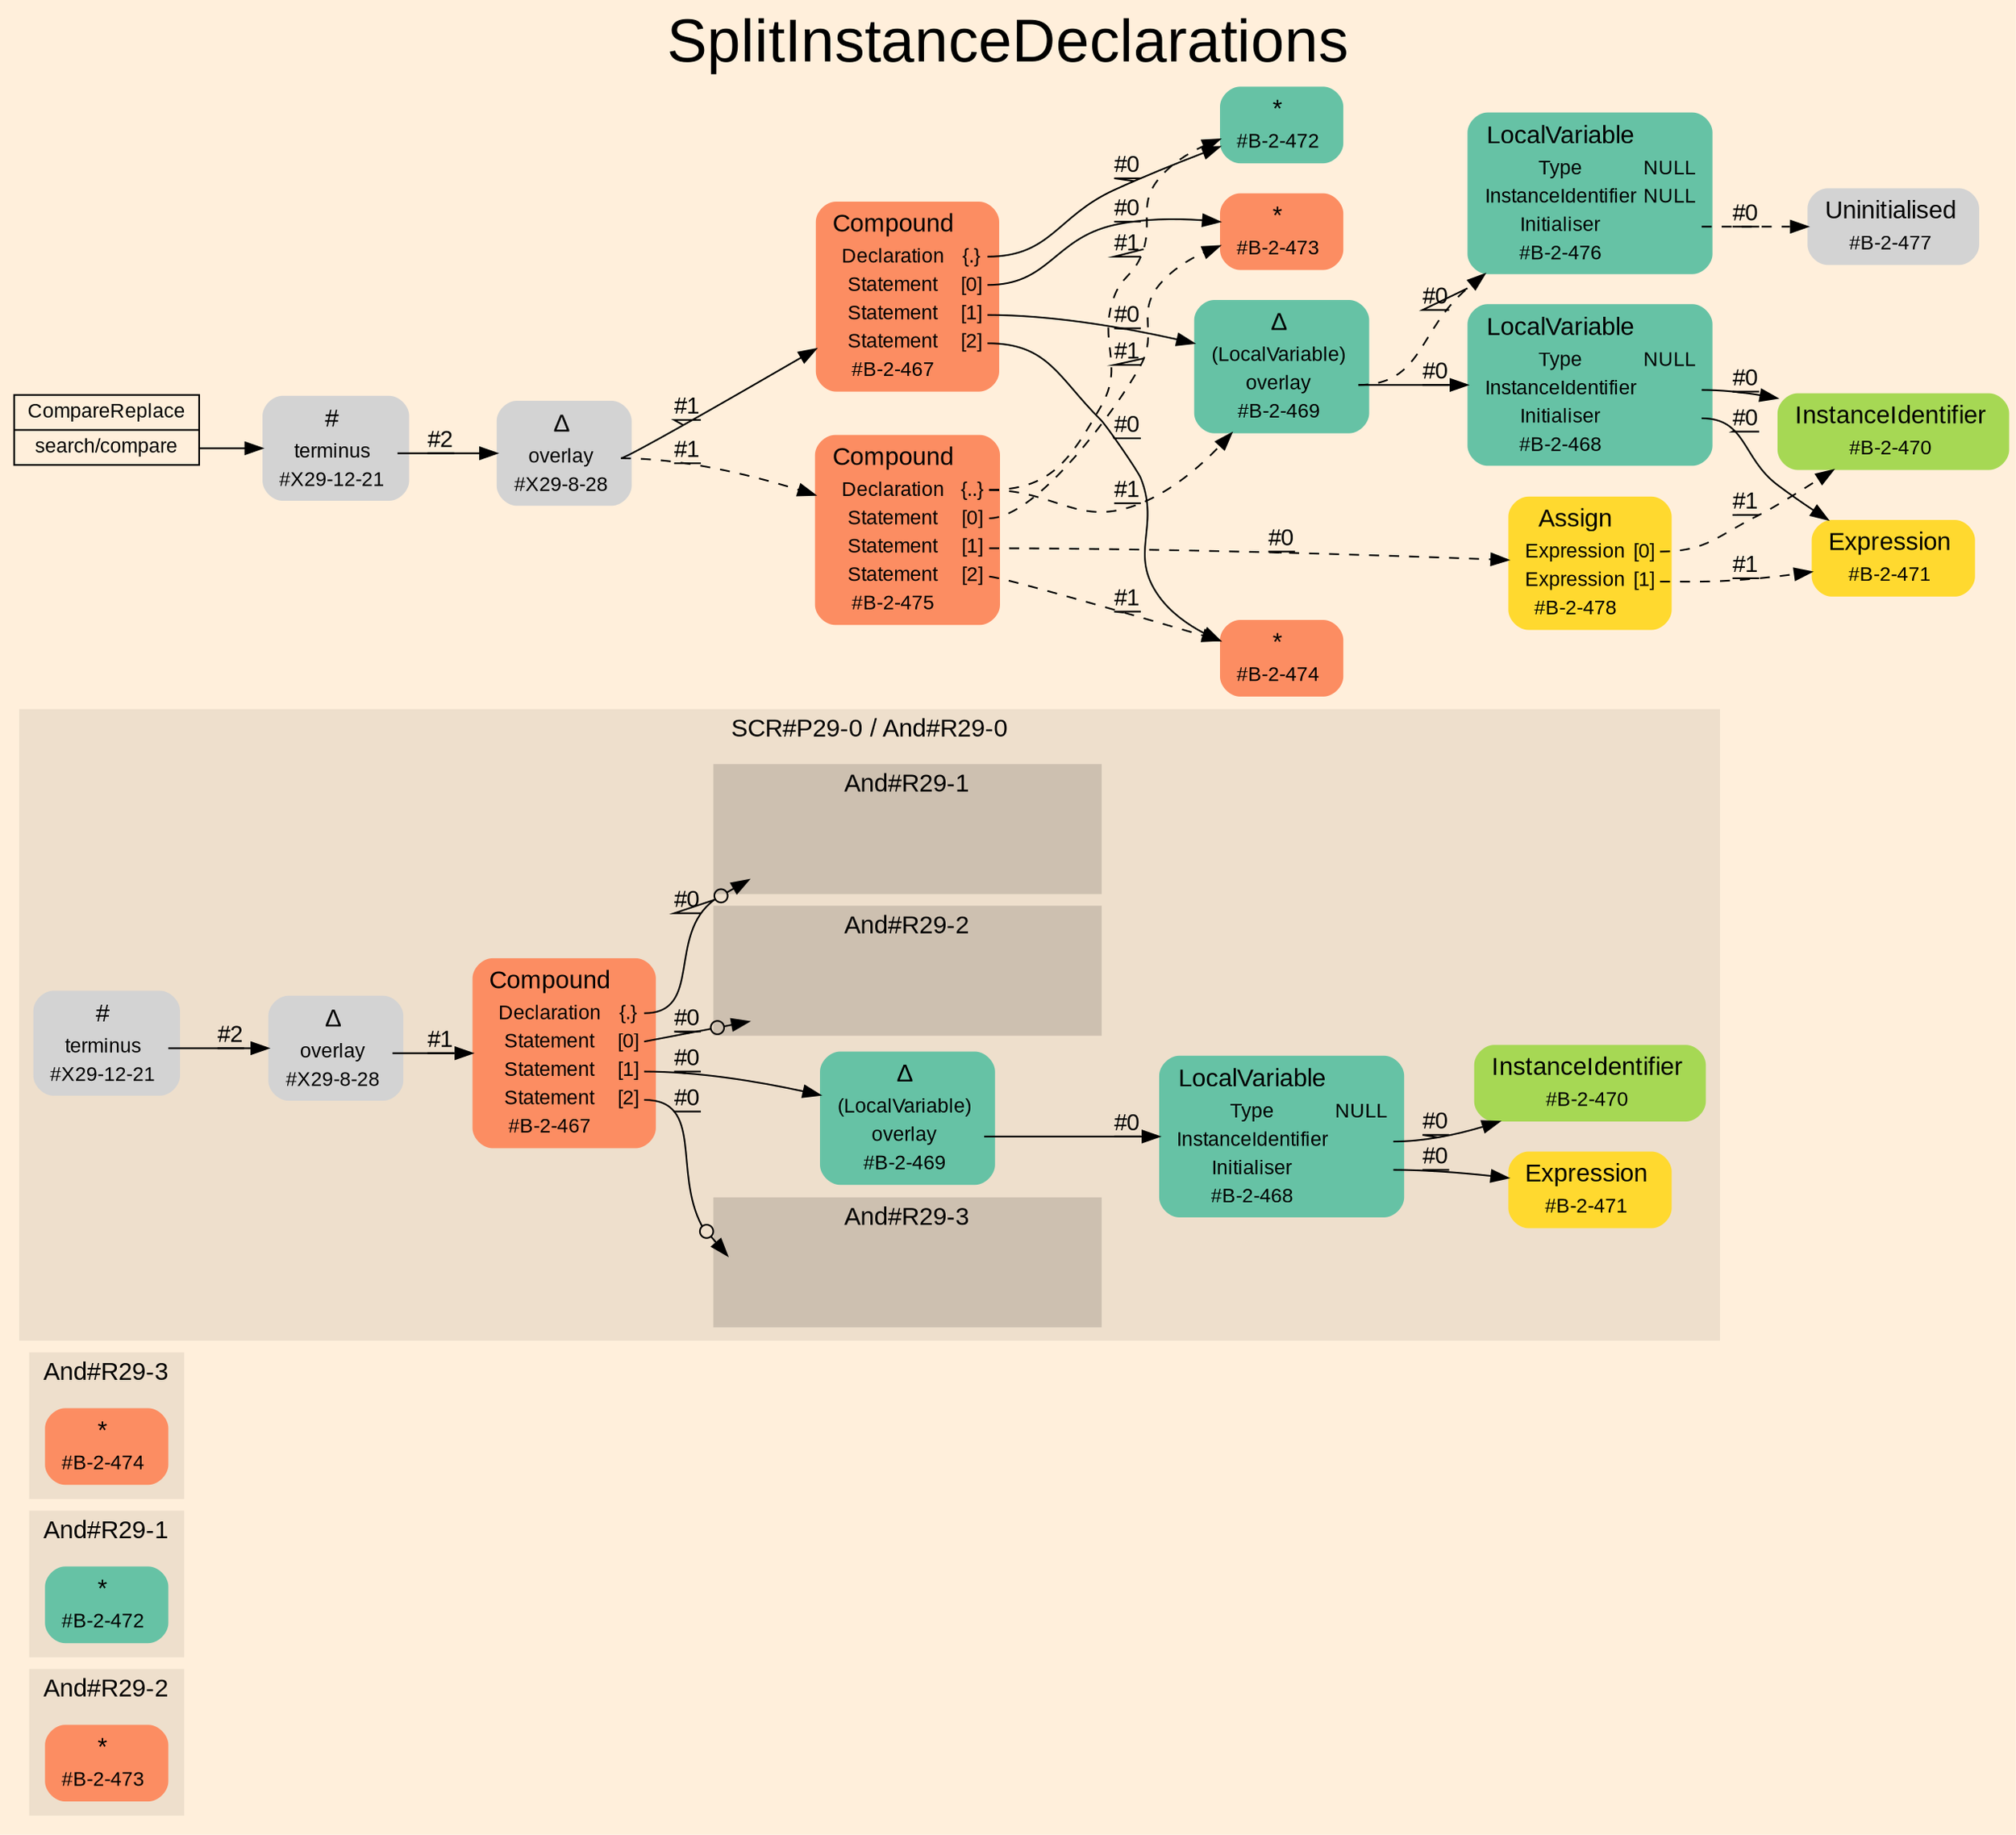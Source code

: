 digraph "SplitInstanceDeclarations" {
label = "SplitInstanceDeclarations"
labelloc = t
fontsize = "36"
graph [
    rankdir = "LR"
    ranksep = 0.3
    bgcolor = antiquewhite1
    color = black
    fontcolor = black
    fontname = "Arial"
];
node [
    fontname = "Arial"
];
edge [
    fontname = "Arial"
];

// -------------------- figure And#R29-2 --------------------
// -------- region And#R29-2 ----------
subgraph "clusterAnd#R29-2" {
    label = "And#R29-2"
    style = "filled"
    color = antiquewhite2
    fontsize = "15"
    "And#R29-2/#B-2-473" [
        // -------- block And#R29-2/#B-2-473 ----------
        shape = "plaintext"
        fillcolor = "/set28/2"
        label = <<TABLE BORDER="0" CELLBORDER="0" CELLSPACING="0">
         <TR><TD><FONT POINT-SIZE="15.0">*</FONT></TD><TD></TD></TR>
         <TR><TD>#B-2-473</TD><TD PORT="port0"></TD></TR>
        </TABLE>>
        style = "rounded,filled"
        fontsize = "12"
    ];
    
}


// -------------------- figure And#R29-1 --------------------
// -------- region And#R29-1 ----------
subgraph "clusterAnd#R29-1" {
    label = "And#R29-1"
    style = "filled"
    color = antiquewhite2
    fontsize = "15"
    "And#R29-1/#B-2-472" [
        // -------- block And#R29-1/#B-2-472 ----------
        shape = "plaintext"
        fillcolor = "/set28/1"
        label = <<TABLE BORDER="0" CELLBORDER="0" CELLSPACING="0">
         <TR><TD><FONT POINT-SIZE="15.0">*</FONT></TD><TD></TD></TR>
         <TR><TD>#B-2-472</TD><TD PORT="port0"></TD></TR>
        </TABLE>>
        style = "rounded,filled"
        fontsize = "12"
    ];
    
}


// -------------------- figure And#R29-3 --------------------
// -------- region And#R29-3 ----------
subgraph "clusterAnd#R29-3" {
    label = "And#R29-3"
    style = "filled"
    color = antiquewhite2
    fontsize = "15"
    "And#R29-3/#B-2-474" [
        // -------- block And#R29-3/#B-2-474 ----------
        shape = "plaintext"
        fillcolor = "/set28/2"
        label = <<TABLE BORDER="0" CELLBORDER="0" CELLSPACING="0">
         <TR><TD><FONT POINT-SIZE="15.0">*</FONT></TD><TD></TD></TR>
         <TR><TD>#B-2-474</TD><TD PORT="port0"></TD></TR>
        </TABLE>>
        style = "rounded,filled"
        fontsize = "12"
    ];
    
}


// -------------------- figure And#R29-0 --------------------
// -------- region And#R29-0 ----------
subgraph "clusterAnd#R29-0" {
    label = "SCR#P29-0 / And#R29-0"
    style = "filled"
    color = antiquewhite2
    fontsize = "15"
    "And#R29-0/#B-2-470" [
        // -------- block And#R29-0/#B-2-470 ----------
        shape = "plaintext"
        fillcolor = "/set28/5"
        label = <<TABLE BORDER="0" CELLBORDER="0" CELLSPACING="0">
         <TR><TD><FONT POINT-SIZE="15.0">InstanceIdentifier</FONT></TD><TD></TD></TR>
         <TR><TD>#B-2-470</TD><TD PORT="port0"></TD></TR>
        </TABLE>>
        style = "rounded,filled"
        fontsize = "12"
    ];
    
    "And#R29-0/#B-2-471" [
        // -------- block And#R29-0/#B-2-471 ----------
        shape = "plaintext"
        fillcolor = "/set28/6"
        label = <<TABLE BORDER="0" CELLBORDER="0" CELLSPACING="0">
         <TR><TD><FONT POINT-SIZE="15.0">Expression</FONT></TD><TD></TD></TR>
         <TR><TD>#B-2-471</TD><TD PORT="port0"></TD></TR>
        </TABLE>>
        style = "rounded,filled"
        fontsize = "12"
    ];
    
    "And#R29-0/#B-2-467" [
        // -------- block And#R29-0/#B-2-467 ----------
        shape = "plaintext"
        fillcolor = "/set28/2"
        label = <<TABLE BORDER="0" CELLBORDER="0" CELLSPACING="0">
         <TR><TD><FONT POINT-SIZE="15.0">Compound</FONT></TD><TD></TD></TR>
         <TR><TD>Declaration</TD><TD PORT="port0">{.}</TD></TR>
         <TR><TD>Statement</TD><TD PORT="port1">[0]</TD></TR>
         <TR><TD>Statement</TD><TD PORT="port2">[1]</TD></TR>
         <TR><TD>Statement</TD><TD PORT="port3">[2]</TD></TR>
         <TR><TD>#B-2-467</TD><TD PORT="port4"></TD></TR>
        </TABLE>>
        style = "rounded,filled"
        fontsize = "12"
    ];
    
    "And#R29-0/#X29-8-28" [
        // -------- block And#R29-0/#X29-8-28 ----------
        shape = "plaintext"
        label = <<TABLE BORDER="0" CELLBORDER="0" CELLSPACING="0">
         <TR><TD><FONT POINT-SIZE="15.0">Δ</FONT></TD><TD></TD></TR>
         <TR><TD>overlay</TD><TD PORT="port0"></TD></TR>
         <TR><TD>#X29-8-28</TD><TD PORT="port1"></TD></TR>
        </TABLE>>
        style = "rounded,filled"
        fontsize = "12"
    ];
    
    "And#R29-0/#B-2-468" [
        // -------- block And#R29-0/#B-2-468 ----------
        shape = "plaintext"
        fillcolor = "/set28/1"
        label = <<TABLE BORDER="0" CELLBORDER="0" CELLSPACING="0">
         <TR><TD><FONT POINT-SIZE="15.0">LocalVariable</FONT></TD><TD></TD></TR>
         <TR><TD>Type</TD><TD PORT="port0">NULL</TD></TR>
         <TR><TD>InstanceIdentifier</TD><TD PORT="port1"></TD></TR>
         <TR><TD>Initialiser</TD><TD PORT="port2"></TD></TR>
         <TR><TD>#B-2-468</TD><TD PORT="port3"></TD></TR>
        </TABLE>>
        style = "rounded,filled"
        fontsize = "12"
    ];
    
    "And#R29-0/#X29-12-21" [
        // -------- block And#R29-0/#X29-12-21 ----------
        shape = "plaintext"
        label = <<TABLE BORDER="0" CELLBORDER="0" CELLSPACING="0">
         <TR><TD><FONT POINT-SIZE="15.0">#</FONT></TD><TD></TD></TR>
         <TR><TD>terminus</TD><TD PORT="port0"></TD></TR>
         <TR><TD>#X29-12-21</TD><TD PORT="port1"></TD></TR>
        </TABLE>>
        style = "rounded,filled"
        fontsize = "12"
    ];
    
    "And#R29-0/#B-2-469" [
        // -------- block And#R29-0/#B-2-469 ----------
        shape = "plaintext"
        fillcolor = "/set28/1"
        label = <<TABLE BORDER="0" CELLBORDER="0" CELLSPACING="0">
         <TR><TD><FONT POINT-SIZE="15.0">Δ</FONT></TD><TD></TD></TR>
         <TR><TD>(LocalVariable)</TD><TD PORT="port0"></TD></TR>
         <TR><TD>overlay</TD><TD PORT="port1"></TD></TR>
         <TR><TD>#B-2-469</TD><TD PORT="port2"></TD></TR>
        </TABLE>>
        style = "rounded,filled"
        fontsize = "12"
    ];
    
    // -------- region And#R29-0/And#R29-1 ----------
    subgraph "clusterAnd#R29-0/And#R29-1" {
        label = "And#R29-1"
        style = "filled"
        color = antiquewhite3
        fontsize = "15"
        "And#R29-0/And#R29-1/#B-2-472" [
            // -------- block And#R29-0/And#R29-1/#B-2-472 ----------
            shape = none
            fillcolor = "/set28/1"
            style = "invisible"
        ];
        
    }
    
    // -------- region And#R29-0/And#R29-2 ----------
    subgraph "clusterAnd#R29-0/And#R29-2" {
        label = "And#R29-2"
        style = "filled"
        color = antiquewhite3
        fontsize = "15"
        "And#R29-0/And#R29-2/#B-2-473" [
            // -------- block And#R29-0/And#R29-2/#B-2-473 ----------
            shape = none
            fillcolor = "/set28/2"
            style = "invisible"
        ];
        
    }
    
    // -------- region And#R29-0/And#R29-3 ----------
    subgraph "clusterAnd#R29-0/And#R29-3" {
        label = "And#R29-3"
        style = "filled"
        color = antiquewhite3
        fontsize = "15"
        "And#R29-0/And#R29-3/#B-2-474" [
            // -------- block And#R29-0/And#R29-3/#B-2-474 ----------
            shape = none
            fillcolor = "/set28/2"
            style = "invisible"
        ];
        
    }
    
}

"And#R29-0/#B-2-467":port0 -> "And#R29-0/And#R29-1/#B-2-472" [
    arrowhead="normalnoneodot"
    label = "#0"
    decorate = true
    color = black
    fontcolor = black
];

"And#R29-0/#B-2-467":port1 -> "And#R29-0/And#R29-2/#B-2-473" [
    arrowhead="normalnoneodot"
    label = "#0"
    decorate = true
    color = black
    fontcolor = black
];

"And#R29-0/#B-2-467":port2 -> "And#R29-0/#B-2-469" [
    label = "#0"
    decorate = true
    color = black
    fontcolor = black
];

"And#R29-0/#B-2-467":port3 -> "And#R29-0/And#R29-3/#B-2-474" [
    arrowhead="normalnoneodot"
    label = "#0"
    decorate = true
    color = black
    fontcolor = black
];

"And#R29-0/#X29-8-28":port0 -> "And#R29-0/#B-2-467" [
    label = "#1"
    decorate = true
    color = black
    fontcolor = black
];

"And#R29-0/#B-2-468":port1 -> "And#R29-0/#B-2-470" [
    label = "#0"
    decorate = true
    color = black
    fontcolor = black
];

"And#R29-0/#B-2-468":port2 -> "And#R29-0/#B-2-471" [
    label = "#0"
    decorate = true
    color = black
    fontcolor = black
];

"And#R29-0/#X29-12-21":port0 -> "And#R29-0/#X29-8-28" [
    label = "#2"
    decorate = true
    color = black
    fontcolor = black
];

"And#R29-0/#B-2-469":port1 -> "And#R29-0/#B-2-468" [
    label = "#0"
    decorate = true
    color = black
    fontcolor = black
];


// -------------------- transformation figure --------------------
"CR#X29-10-29" [
    // -------- block CR#X29-10-29 ----------
    shape = "record"
    fillcolor = antiquewhite1
    label = "<fixed> CompareReplace | <port0> search/compare"
    style = "filled"
    fontsize = "12"
    color = black
    fontcolor = black
];

"#X29-12-21" [
    // -------- block #X29-12-21 ----------
    shape = "plaintext"
    label = <<TABLE BORDER="0" CELLBORDER="0" CELLSPACING="0">
     <TR><TD><FONT POINT-SIZE="15.0">#</FONT></TD><TD></TD></TR>
     <TR><TD>terminus</TD><TD PORT="port0"></TD></TR>
     <TR><TD>#X29-12-21</TD><TD PORT="port1"></TD></TR>
    </TABLE>>
    style = "rounded,filled"
    fontsize = "12"
];

"#X29-8-28" [
    // -------- block #X29-8-28 ----------
    shape = "plaintext"
    label = <<TABLE BORDER="0" CELLBORDER="0" CELLSPACING="0">
     <TR><TD><FONT POINT-SIZE="15.0">Δ</FONT></TD><TD></TD></TR>
     <TR><TD>overlay</TD><TD PORT="port0"></TD></TR>
     <TR><TD>#X29-8-28</TD><TD PORT="port1"></TD></TR>
    </TABLE>>
    style = "rounded,filled"
    fontsize = "12"
];

"#B-2-467" [
    // -------- block #B-2-467 ----------
    shape = "plaintext"
    fillcolor = "/set28/2"
    label = <<TABLE BORDER="0" CELLBORDER="0" CELLSPACING="0">
     <TR><TD><FONT POINT-SIZE="15.0">Compound</FONT></TD><TD></TD></TR>
     <TR><TD>Declaration</TD><TD PORT="port0">{.}</TD></TR>
     <TR><TD>Statement</TD><TD PORT="port1">[0]</TD></TR>
     <TR><TD>Statement</TD><TD PORT="port2">[1]</TD></TR>
     <TR><TD>Statement</TD><TD PORT="port3">[2]</TD></TR>
     <TR><TD>#B-2-467</TD><TD PORT="port4"></TD></TR>
    </TABLE>>
    style = "rounded,filled"
    fontsize = "12"
];

"#B-2-472" [
    // -------- block #B-2-472 ----------
    shape = "plaintext"
    fillcolor = "/set28/1"
    label = <<TABLE BORDER="0" CELLBORDER="0" CELLSPACING="0">
     <TR><TD><FONT POINT-SIZE="15.0">*</FONT></TD><TD></TD></TR>
     <TR><TD>#B-2-472</TD><TD PORT="port0"></TD></TR>
    </TABLE>>
    style = "rounded,filled"
    fontsize = "12"
];

"#B-2-473" [
    // -------- block #B-2-473 ----------
    shape = "plaintext"
    fillcolor = "/set28/2"
    label = <<TABLE BORDER="0" CELLBORDER="0" CELLSPACING="0">
     <TR><TD><FONT POINT-SIZE="15.0">*</FONT></TD><TD></TD></TR>
     <TR><TD>#B-2-473</TD><TD PORT="port0"></TD></TR>
    </TABLE>>
    style = "rounded,filled"
    fontsize = "12"
];

"#B-2-469" [
    // -------- block #B-2-469 ----------
    shape = "plaintext"
    fillcolor = "/set28/1"
    label = <<TABLE BORDER="0" CELLBORDER="0" CELLSPACING="0">
     <TR><TD><FONT POINT-SIZE="15.0">Δ</FONT></TD><TD></TD></TR>
     <TR><TD>(LocalVariable)</TD><TD PORT="port0"></TD></TR>
     <TR><TD>overlay</TD><TD PORT="port1"></TD></TR>
     <TR><TD>#B-2-469</TD><TD PORT="port2"></TD></TR>
    </TABLE>>
    style = "rounded,filled"
    fontsize = "12"
];

"#B-2-468" [
    // -------- block #B-2-468 ----------
    shape = "plaintext"
    fillcolor = "/set28/1"
    label = <<TABLE BORDER="0" CELLBORDER="0" CELLSPACING="0">
     <TR><TD><FONT POINT-SIZE="15.0">LocalVariable</FONT></TD><TD></TD></TR>
     <TR><TD>Type</TD><TD PORT="port0">NULL</TD></TR>
     <TR><TD>InstanceIdentifier</TD><TD PORT="port1"></TD></TR>
     <TR><TD>Initialiser</TD><TD PORT="port2"></TD></TR>
     <TR><TD>#B-2-468</TD><TD PORT="port3"></TD></TR>
    </TABLE>>
    style = "rounded,filled"
    fontsize = "12"
];

"#B-2-470" [
    // -------- block #B-2-470 ----------
    shape = "plaintext"
    fillcolor = "/set28/5"
    label = <<TABLE BORDER="0" CELLBORDER="0" CELLSPACING="0">
     <TR><TD><FONT POINT-SIZE="15.0">InstanceIdentifier</FONT></TD><TD></TD></TR>
     <TR><TD>#B-2-470</TD><TD PORT="port0"></TD></TR>
    </TABLE>>
    style = "rounded,filled"
    fontsize = "12"
];

"#B-2-471" [
    // -------- block #B-2-471 ----------
    shape = "plaintext"
    fillcolor = "/set28/6"
    label = <<TABLE BORDER="0" CELLBORDER="0" CELLSPACING="0">
     <TR><TD><FONT POINT-SIZE="15.0">Expression</FONT></TD><TD></TD></TR>
     <TR><TD>#B-2-471</TD><TD PORT="port0"></TD></TR>
    </TABLE>>
    style = "rounded,filled"
    fontsize = "12"
];

"#B-2-476" [
    // -------- block #B-2-476 ----------
    shape = "plaintext"
    fillcolor = "/set28/1"
    label = <<TABLE BORDER="0" CELLBORDER="0" CELLSPACING="0">
     <TR><TD><FONT POINT-SIZE="15.0">LocalVariable</FONT></TD><TD></TD></TR>
     <TR><TD>Type</TD><TD PORT="port0">NULL</TD></TR>
     <TR><TD>InstanceIdentifier</TD><TD PORT="port1">NULL</TD></TR>
     <TR><TD>Initialiser</TD><TD PORT="port2"></TD></TR>
     <TR><TD>#B-2-476</TD><TD PORT="port3"></TD></TR>
    </TABLE>>
    style = "rounded,filled"
    fontsize = "12"
];

"#B-2-477" [
    // -------- block #B-2-477 ----------
    shape = "plaintext"
    label = <<TABLE BORDER="0" CELLBORDER="0" CELLSPACING="0">
     <TR><TD><FONT POINT-SIZE="15.0">Uninitialised</FONT></TD><TD></TD></TR>
     <TR><TD>#B-2-477</TD><TD PORT="port0"></TD></TR>
    </TABLE>>
    style = "rounded,filled"
    fontsize = "12"
];

"#B-2-474" [
    // -------- block #B-2-474 ----------
    shape = "plaintext"
    fillcolor = "/set28/2"
    label = <<TABLE BORDER="0" CELLBORDER="0" CELLSPACING="0">
     <TR><TD><FONT POINT-SIZE="15.0">*</FONT></TD><TD></TD></TR>
     <TR><TD>#B-2-474</TD><TD PORT="port0"></TD></TR>
    </TABLE>>
    style = "rounded,filled"
    fontsize = "12"
];

"#B-2-475" [
    // -------- block #B-2-475 ----------
    shape = "plaintext"
    fillcolor = "/set28/2"
    label = <<TABLE BORDER="0" CELLBORDER="0" CELLSPACING="0">
     <TR><TD><FONT POINT-SIZE="15.0">Compound</FONT></TD><TD></TD></TR>
     <TR><TD>Declaration</TD><TD PORT="port0">{..}</TD></TR>
     <TR><TD>Statement</TD><TD PORT="port1">[0]</TD></TR>
     <TR><TD>Statement</TD><TD PORT="port2">[1]</TD></TR>
     <TR><TD>Statement</TD><TD PORT="port3">[2]</TD></TR>
     <TR><TD>#B-2-475</TD><TD PORT="port4"></TD></TR>
    </TABLE>>
    style = "rounded,filled"
    fontsize = "12"
];

"#B-2-478" [
    // -------- block #B-2-478 ----------
    shape = "plaintext"
    fillcolor = "/set28/6"
    label = <<TABLE BORDER="0" CELLBORDER="0" CELLSPACING="0">
     <TR><TD><FONT POINT-SIZE="15.0">Assign</FONT></TD><TD></TD></TR>
     <TR><TD>Expression</TD><TD PORT="port0">[0]</TD></TR>
     <TR><TD>Expression</TD><TD PORT="port1">[1]</TD></TR>
     <TR><TD>#B-2-478</TD><TD PORT="port2"></TD></TR>
    </TABLE>>
    style = "rounded,filled"
    fontsize = "12"
];

"CR#X29-10-29":port0 -> "#X29-12-21" [
    label = ""
    decorate = true
    color = black
    fontcolor = black
];

"#X29-12-21":port0 -> "#X29-8-28" [
    label = "#2"
    decorate = true
    color = black
    fontcolor = black
];

"#X29-8-28":port0 -> "#B-2-467" [
    label = "#1"
    decorate = true
    color = black
    fontcolor = black
];

"#X29-8-28":port0 -> "#B-2-475" [
    style="dashed"
    label = "#1"
    decorate = true
    color = black
    fontcolor = black
];

"#B-2-467":port0 -> "#B-2-472" [
    label = "#0"
    decorate = true
    color = black
    fontcolor = black
];

"#B-2-467":port1 -> "#B-2-473" [
    label = "#0"
    decorate = true
    color = black
    fontcolor = black
];

"#B-2-467":port2 -> "#B-2-469" [
    label = "#0"
    decorate = true
    color = black
    fontcolor = black
];

"#B-2-467":port3 -> "#B-2-474" [
    label = "#0"
    decorate = true
    color = black
    fontcolor = black
];

"#B-2-469":port1 -> "#B-2-468" [
    label = "#0"
    decorate = true
    color = black
    fontcolor = black
];

"#B-2-469":port1 -> "#B-2-476" [
    style="dashed"
    label = "#0"
    decorate = true
    color = black
    fontcolor = black
];

"#B-2-468":port1 -> "#B-2-470" [
    label = "#0"
    decorate = true
    color = black
    fontcolor = black
];

"#B-2-468":port2 -> "#B-2-471" [
    label = "#0"
    decorate = true
    color = black
    fontcolor = black
];

"#B-2-476":port2 -> "#B-2-477" [
    style="dashed"
    label = "#0"
    decorate = true
    color = black
    fontcolor = black
];

"#B-2-475":port0 -> "#B-2-469" [
    style="dashed"
    label = "#1"
    decorate = true
    color = black
    fontcolor = black
];

"#B-2-475":port0 -> "#B-2-472" [
    style="dashed"
    label = "#1"
    decorate = true
    color = black
    fontcolor = black
];

"#B-2-475":port1 -> "#B-2-473" [
    style="dashed"
    label = "#1"
    decorate = true
    color = black
    fontcolor = black
];

"#B-2-475":port2 -> "#B-2-478" [
    style="dashed"
    label = "#0"
    decorate = true
    color = black
    fontcolor = black
];

"#B-2-475":port3 -> "#B-2-474" [
    style="dashed"
    label = "#1"
    decorate = true
    color = black
    fontcolor = black
];

"#B-2-478":port0 -> "#B-2-470" [
    style="dashed"
    label = "#1"
    decorate = true
    color = black
    fontcolor = black
];

"#B-2-478":port1 -> "#B-2-471" [
    style="dashed"
    label = "#1"
    decorate = true
    color = black
    fontcolor = black
];


}
